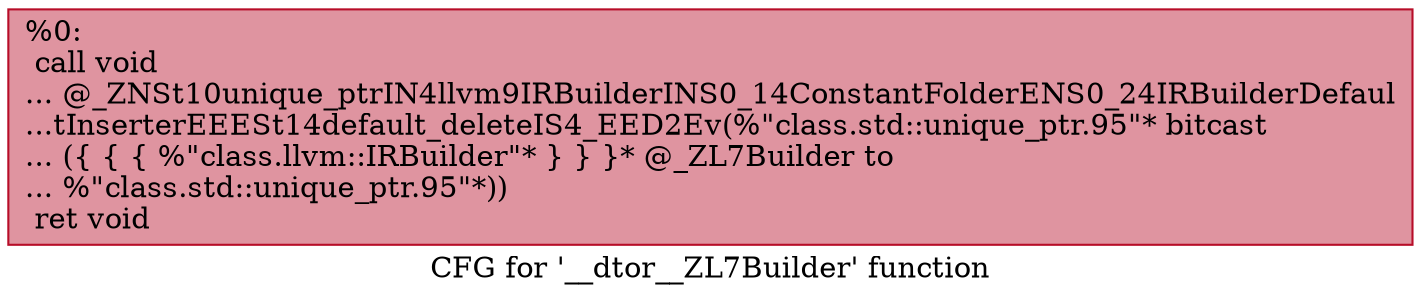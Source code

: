 digraph "CFG for '__dtor__ZL7Builder' function" {
	label="CFG for '__dtor__ZL7Builder' function";

	Node0x1b8fe9ad370 [shape=record,color="#b70d28ff", style=filled, fillcolor="#b70d2870",label="{%0:\l  call void\l... @_ZNSt10unique_ptrIN4llvm9IRBuilderINS0_14ConstantFolderENS0_24IRBuilderDefaul\l...tInserterEEESt14default_deleteIS4_EED2Ev(%\"class.std::unique_ptr.95\"* bitcast\l... (\{ \{ \{ %\"class.llvm::IRBuilder\"* \} \} \}* @_ZL7Builder to\l... %\"class.std::unique_ptr.95\"*))\l  ret void\l}"];
}
